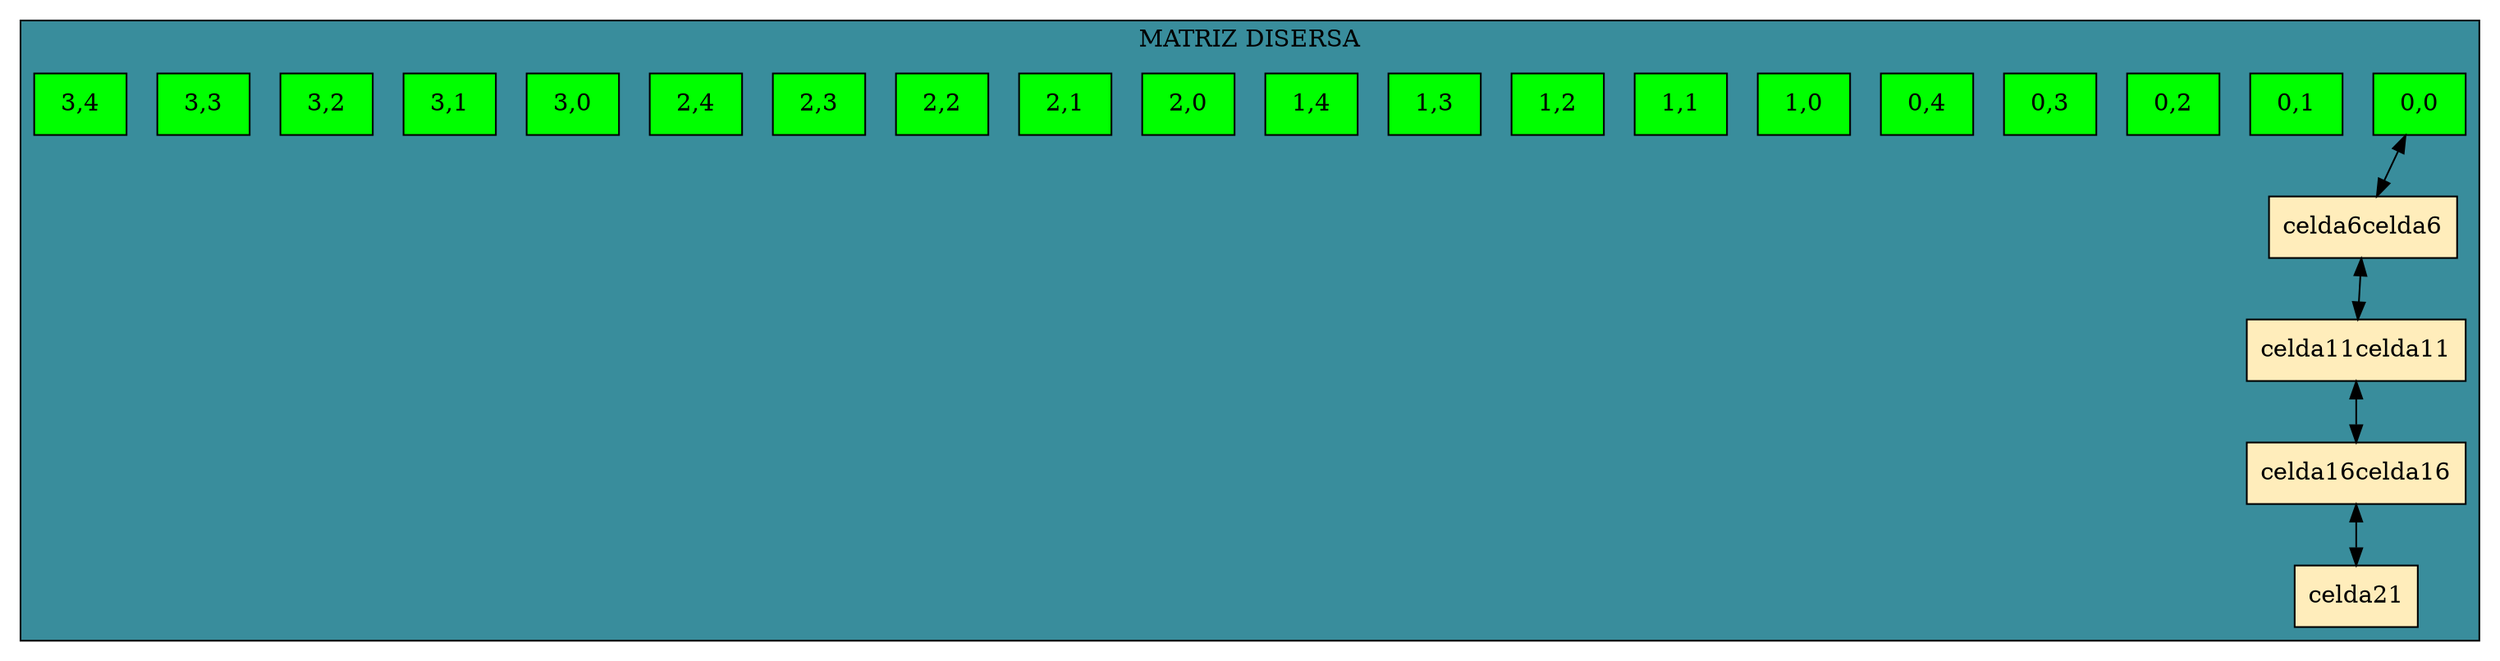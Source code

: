 digraph L{node[shape = box fillcolor = "#FFEDBB" style  = filled]subgraph cluster_p{label= "MATRIZ DISERSA"bgcolor = "#398D9C"edge [dir = "both"]celda1[label= "0,0", fillcolor = green, group = 2 ];celda2[label= "0,1", fillcolor = green, group = 2 ];celda3[label= "0,2", fillcolor = green, group = 2 ];celda4[label= "0,3", fillcolor = green, group = 2 ];celda5[label= "0,4", fillcolor = green, group = 2 ];celda6[label= "1,0", fillcolor = green, group = 2 ];celda7[label= "1,1", fillcolor = green, group = 2 ];celda8[label= "1,2", fillcolor = green, group = 2 ];celda9[label= "1,3", fillcolor = green, group = 2 ];celda10[label= "1,4", fillcolor = green, group = 2 ];celda11[label= "2,0", fillcolor = green, group = 2 ];celda12[label= "2,1", fillcolor = green, group = 2 ];celda13[label= "2,2", fillcolor = green, group = 2 ];celda14[label= "2,3", fillcolor = green, group = 2 ];celda15[label= "2,4", fillcolor = green, group = 2 ];celda16[label= "3,0", fillcolor = green, group = 2 ];celda17[label= "3,1", fillcolor = green, group = 2 ];celda18[label= "3,2", fillcolor = green, group = 2 ];celda19[label= "3,3", fillcolor = green, group = 2 ];celda20[label= "3,4", fillcolor = green, group = 2 ];celda1->celda6celda6->celda11celda11->celda16celda16->celda21}}
